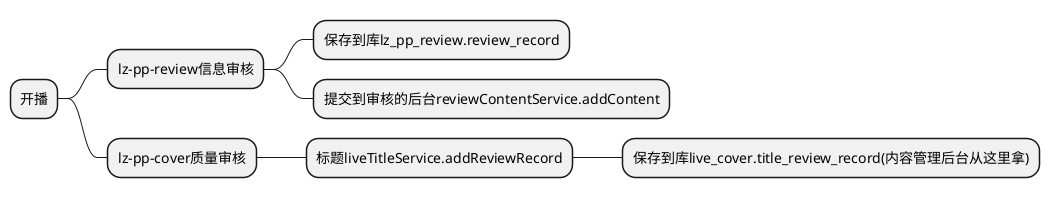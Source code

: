 @startmindmap
* 开播
** lz-pp-review信息审核
*** 保存到库lz_pp_review.review_record
*** 提交到审核的后台reviewContentService.addContent
** lz-pp-cover质量审核
*** 标题liveTitleService.addReviewRecord
**** 保存到库live_cover.title_review_record(内容管理后台从这里拿)
@endmindmap